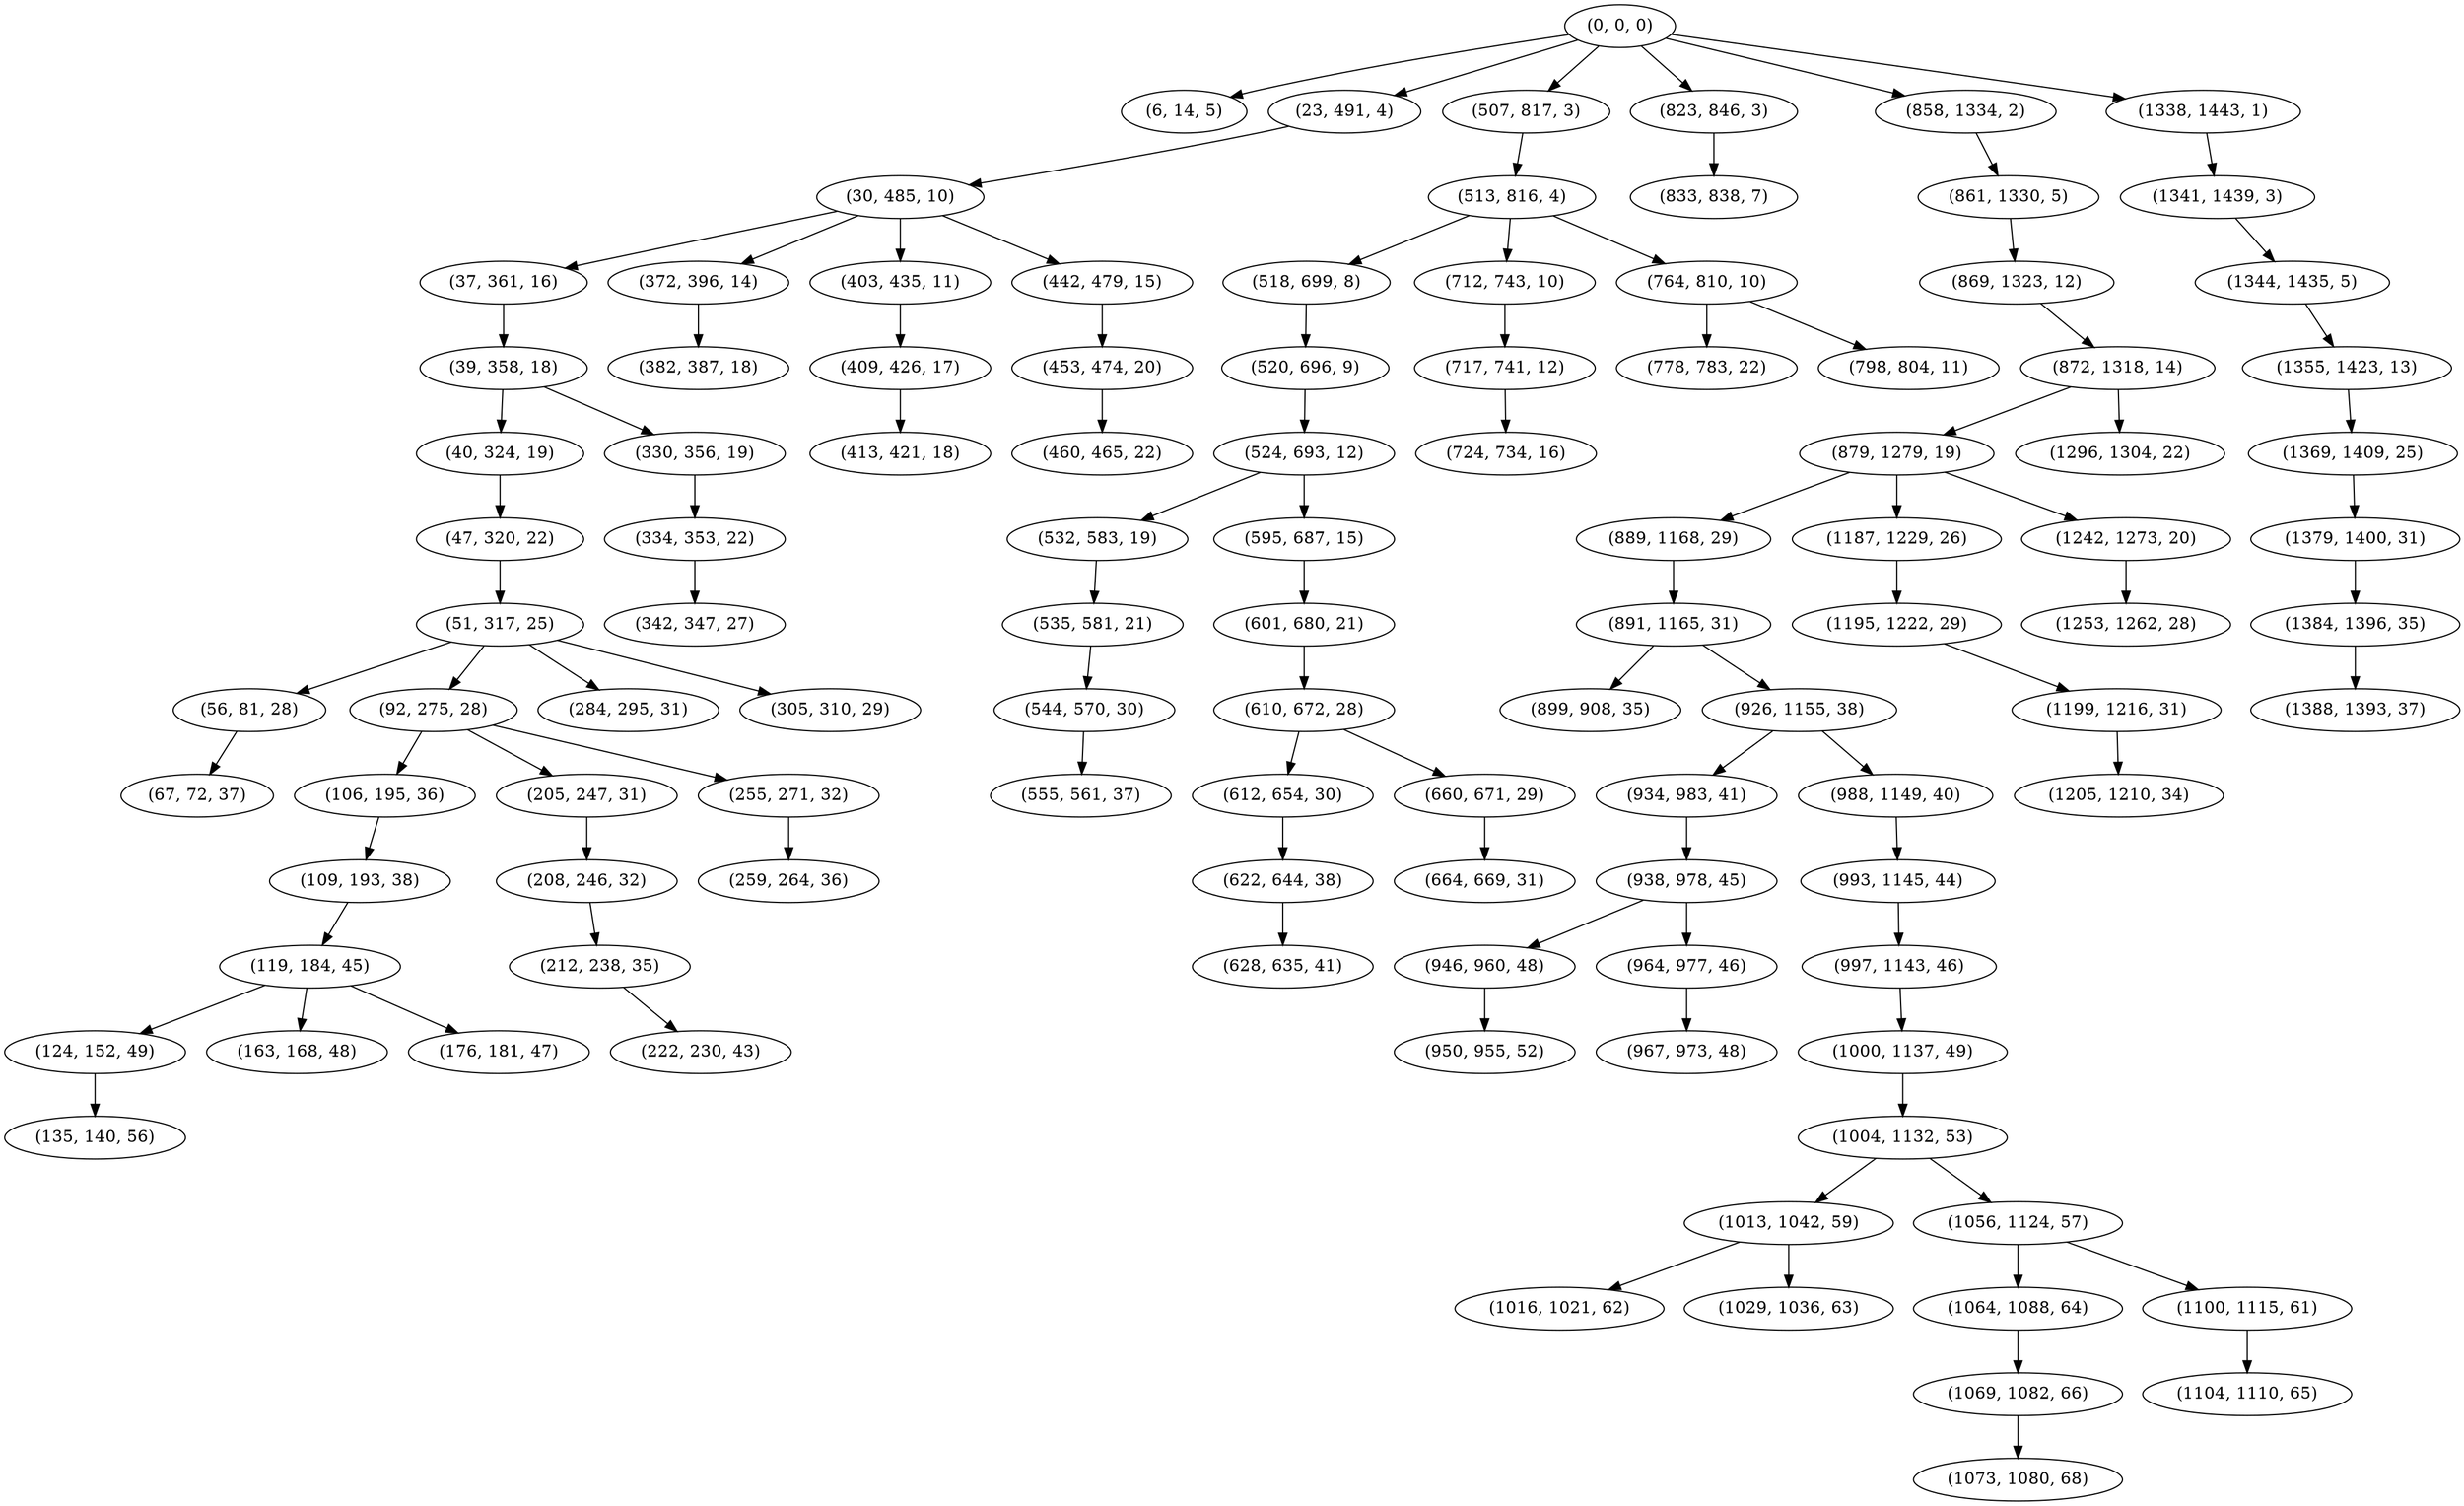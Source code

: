 digraph tree {
    "(0, 0, 0)";
    "(6, 14, 5)";
    "(23, 491, 4)";
    "(30, 485, 10)";
    "(37, 361, 16)";
    "(39, 358, 18)";
    "(40, 324, 19)";
    "(47, 320, 22)";
    "(51, 317, 25)";
    "(56, 81, 28)";
    "(67, 72, 37)";
    "(92, 275, 28)";
    "(106, 195, 36)";
    "(109, 193, 38)";
    "(119, 184, 45)";
    "(124, 152, 49)";
    "(135, 140, 56)";
    "(163, 168, 48)";
    "(176, 181, 47)";
    "(205, 247, 31)";
    "(208, 246, 32)";
    "(212, 238, 35)";
    "(222, 230, 43)";
    "(255, 271, 32)";
    "(259, 264, 36)";
    "(284, 295, 31)";
    "(305, 310, 29)";
    "(330, 356, 19)";
    "(334, 353, 22)";
    "(342, 347, 27)";
    "(372, 396, 14)";
    "(382, 387, 18)";
    "(403, 435, 11)";
    "(409, 426, 17)";
    "(413, 421, 18)";
    "(442, 479, 15)";
    "(453, 474, 20)";
    "(460, 465, 22)";
    "(507, 817, 3)";
    "(513, 816, 4)";
    "(518, 699, 8)";
    "(520, 696, 9)";
    "(524, 693, 12)";
    "(532, 583, 19)";
    "(535, 581, 21)";
    "(544, 570, 30)";
    "(555, 561, 37)";
    "(595, 687, 15)";
    "(601, 680, 21)";
    "(610, 672, 28)";
    "(612, 654, 30)";
    "(622, 644, 38)";
    "(628, 635, 41)";
    "(660, 671, 29)";
    "(664, 669, 31)";
    "(712, 743, 10)";
    "(717, 741, 12)";
    "(724, 734, 16)";
    "(764, 810, 10)";
    "(778, 783, 22)";
    "(798, 804, 11)";
    "(823, 846, 3)";
    "(833, 838, 7)";
    "(858, 1334, 2)";
    "(861, 1330, 5)";
    "(869, 1323, 12)";
    "(872, 1318, 14)";
    "(879, 1279, 19)";
    "(889, 1168, 29)";
    "(891, 1165, 31)";
    "(899, 908, 35)";
    "(926, 1155, 38)";
    "(934, 983, 41)";
    "(938, 978, 45)";
    "(946, 960, 48)";
    "(950, 955, 52)";
    "(964, 977, 46)";
    "(967, 973, 48)";
    "(988, 1149, 40)";
    "(993, 1145, 44)";
    "(997, 1143, 46)";
    "(1000, 1137, 49)";
    "(1004, 1132, 53)";
    "(1013, 1042, 59)";
    "(1016, 1021, 62)";
    "(1029, 1036, 63)";
    "(1056, 1124, 57)";
    "(1064, 1088, 64)";
    "(1069, 1082, 66)";
    "(1073, 1080, 68)";
    "(1100, 1115, 61)";
    "(1104, 1110, 65)";
    "(1187, 1229, 26)";
    "(1195, 1222, 29)";
    "(1199, 1216, 31)";
    "(1205, 1210, 34)";
    "(1242, 1273, 20)";
    "(1253, 1262, 28)";
    "(1296, 1304, 22)";
    "(1338, 1443, 1)";
    "(1341, 1439, 3)";
    "(1344, 1435, 5)";
    "(1355, 1423, 13)";
    "(1369, 1409, 25)";
    "(1379, 1400, 31)";
    "(1384, 1396, 35)";
    "(1388, 1393, 37)";
    "(0, 0, 0)" -> "(6, 14, 5)";
    "(0, 0, 0)" -> "(23, 491, 4)";
    "(0, 0, 0)" -> "(507, 817, 3)";
    "(0, 0, 0)" -> "(823, 846, 3)";
    "(0, 0, 0)" -> "(858, 1334, 2)";
    "(0, 0, 0)" -> "(1338, 1443, 1)";
    "(23, 491, 4)" -> "(30, 485, 10)";
    "(30, 485, 10)" -> "(37, 361, 16)";
    "(30, 485, 10)" -> "(372, 396, 14)";
    "(30, 485, 10)" -> "(403, 435, 11)";
    "(30, 485, 10)" -> "(442, 479, 15)";
    "(37, 361, 16)" -> "(39, 358, 18)";
    "(39, 358, 18)" -> "(40, 324, 19)";
    "(39, 358, 18)" -> "(330, 356, 19)";
    "(40, 324, 19)" -> "(47, 320, 22)";
    "(47, 320, 22)" -> "(51, 317, 25)";
    "(51, 317, 25)" -> "(56, 81, 28)";
    "(51, 317, 25)" -> "(92, 275, 28)";
    "(51, 317, 25)" -> "(284, 295, 31)";
    "(51, 317, 25)" -> "(305, 310, 29)";
    "(56, 81, 28)" -> "(67, 72, 37)";
    "(92, 275, 28)" -> "(106, 195, 36)";
    "(92, 275, 28)" -> "(205, 247, 31)";
    "(92, 275, 28)" -> "(255, 271, 32)";
    "(106, 195, 36)" -> "(109, 193, 38)";
    "(109, 193, 38)" -> "(119, 184, 45)";
    "(119, 184, 45)" -> "(124, 152, 49)";
    "(119, 184, 45)" -> "(163, 168, 48)";
    "(119, 184, 45)" -> "(176, 181, 47)";
    "(124, 152, 49)" -> "(135, 140, 56)";
    "(205, 247, 31)" -> "(208, 246, 32)";
    "(208, 246, 32)" -> "(212, 238, 35)";
    "(212, 238, 35)" -> "(222, 230, 43)";
    "(255, 271, 32)" -> "(259, 264, 36)";
    "(330, 356, 19)" -> "(334, 353, 22)";
    "(334, 353, 22)" -> "(342, 347, 27)";
    "(372, 396, 14)" -> "(382, 387, 18)";
    "(403, 435, 11)" -> "(409, 426, 17)";
    "(409, 426, 17)" -> "(413, 421, 18)";
    "(442, 479, 15)" -> "(453, 474, 20)";
    "(453, 474, 20)" -> "(460, 465, 22)";
    "(507, 817, 3)" -> "(513, 816, 4)";
    "(513, 816, 4)" -> "(518, 699, 8)";
    "(513, 816, 4)" -> "(712, 743, 10)";
    "(513, 816, 4)" -> "(764, 810, 10)";
    "(518, 699, 8)" -> "(520, 696, 9)";
    "(520, 696, 9)" -> "(524, 693, 12)";
    "(524, 693, 12)" -> "(532, 583, 19)";
    "(524, 693, 12)" -> "(595, 687, 15)";
    "(532, 583, 19)" -> "(535, 581, 21)";
    "(535, 581, 21)" -> "(544, 570, 30)";
    "(544, 570, 30)" -> "(555, 561, 37)";
    "(595, 687, 15)" -> "(601, 680, 21)";
    "(601, 680, 21)" -> "(610, 672, 28)";
    "(610, 672, 28)" -> "(612, 654, 30)";
    "(610, 672, 28)" -> "(660, 671, 29)";
    "(612, 654, 30)" -> "(622, 644, 38)";
    "(622, 644, 38)" -> "(628, 635, 41)";
    "(660, 671, 29)" -> "(664, 669, 31)";
    "(712, 743, 10)" -> "(717, 741, 12)";
    "(717, 741, 12)" -> "(724, 734, 16)";
    "(764, 810, 10)" -> "(778, 783, 22)";
    "(764, 810, 10)" -> "(798, 804, 11)";
    "(823, 846, 3)" -> "(833, 838, 7)";
    "(858, 1334, 2)" -> "(861, 1330, 5)";
    "(861, 1330, 5)" -> "(869, 1323, 12)";
    "(869, 1323, 12)" -> "(872, 1318, 14)";
    "(872, 1318, 14)" -> "(879, 1279, 19)";
    "(872, 1318, 14)" -> "(1296, 1304, 22)";
    "(879, 1279, 19)" -> "(889, 1168, 29)";
    "(879, 1279, 19)" -> "(1187, 1229, 26)";
    "(879, 1279, 19)" -> "(1242, 1273, 20)";
    "(889, 1168, 29)" -> "(891, 1165, 31)";
    "(891, 1165, 31)" -> "(899, 908, 35)";
    "(891, 1165, 31)" -> "(926, 1155, 38)";
    "(926, 1155, 38)" -> "(934, 983, 41)";
    "(926, 1155, 38)" -> "(988, 1149, 40)";
    "(934, 983, 41)" -> "(938, 978, 45)";
    "(938, 978, 45)" -> "(946, 960, 48)";
    "(938, 978, 45)" -> "(964, 977, 46)";
    "(946, 960, 48)" -> "(950, 955, 52)";
    "(964, 977, 46)" -> "(967, 973, 48)";
    "(988, 1149, 40)" -> "(993, 1145, 44)";
    "(993, 1145, 44)" -> "(997, 1143, 46)";
    "(997, 1143, 46)" -> "(1000, 1137, 49)";
    "(1000, 1137, 49)" -> "(1004, 1132, 53)";
    "(1004, 1132, 53)" -> "(1013, 1042, 59)";
    "(1004, 1132, 53)" -> "(1056, 1124, 57)";
    "(1013, 1042, 59)" -> "(1016, 1021, 62)";
    "(1013, 1042, 59)" -> "(1029, 1036, 63)";
    "(1056, 1124, 57)" -> "(1064, 1088, 64)";
    "(1056, 1124, 57)" -> "(1100, 1115, 61)";
    "(1064, 1088, 64)" -> "(1069, 1082, 66)";
    "(1069, 1082, 66)" -> "(1073, 1080, 68)";
    "(1100, 1115, 61)" -> "(1104, 1110, 65)";
    "(1187, 1229, 26)" -> "(1195, 1222, 29)";
    "(1195, 1222, 29)" -> "(1199, 1216, 31)";
    "(1199, 1216, 31)" -> "(1205, 1210, 34)";
    "(1242, 1273, 20)" -> "(1253, 1262, 28)";
    "(1338, 1443, 1)" -> "(1341, 1439, 3)";
    "(1341, 1439, 3)" -> "(1344, 1435, 5)";
    "(1344, 1435, 5)" -> "(1355, 1423, 13)";
    "(1355, 1423, 13)" -> "(1369, 1409, 25)";
    "(1369, 1409, 25)" -> "(1379, 1400, 31)";
    "(1379, 1400, 31)" -> "(1384, 1396, 35)";
    "(1384, 1396, 35)" -> "(1388, 1393, 37)";
}
